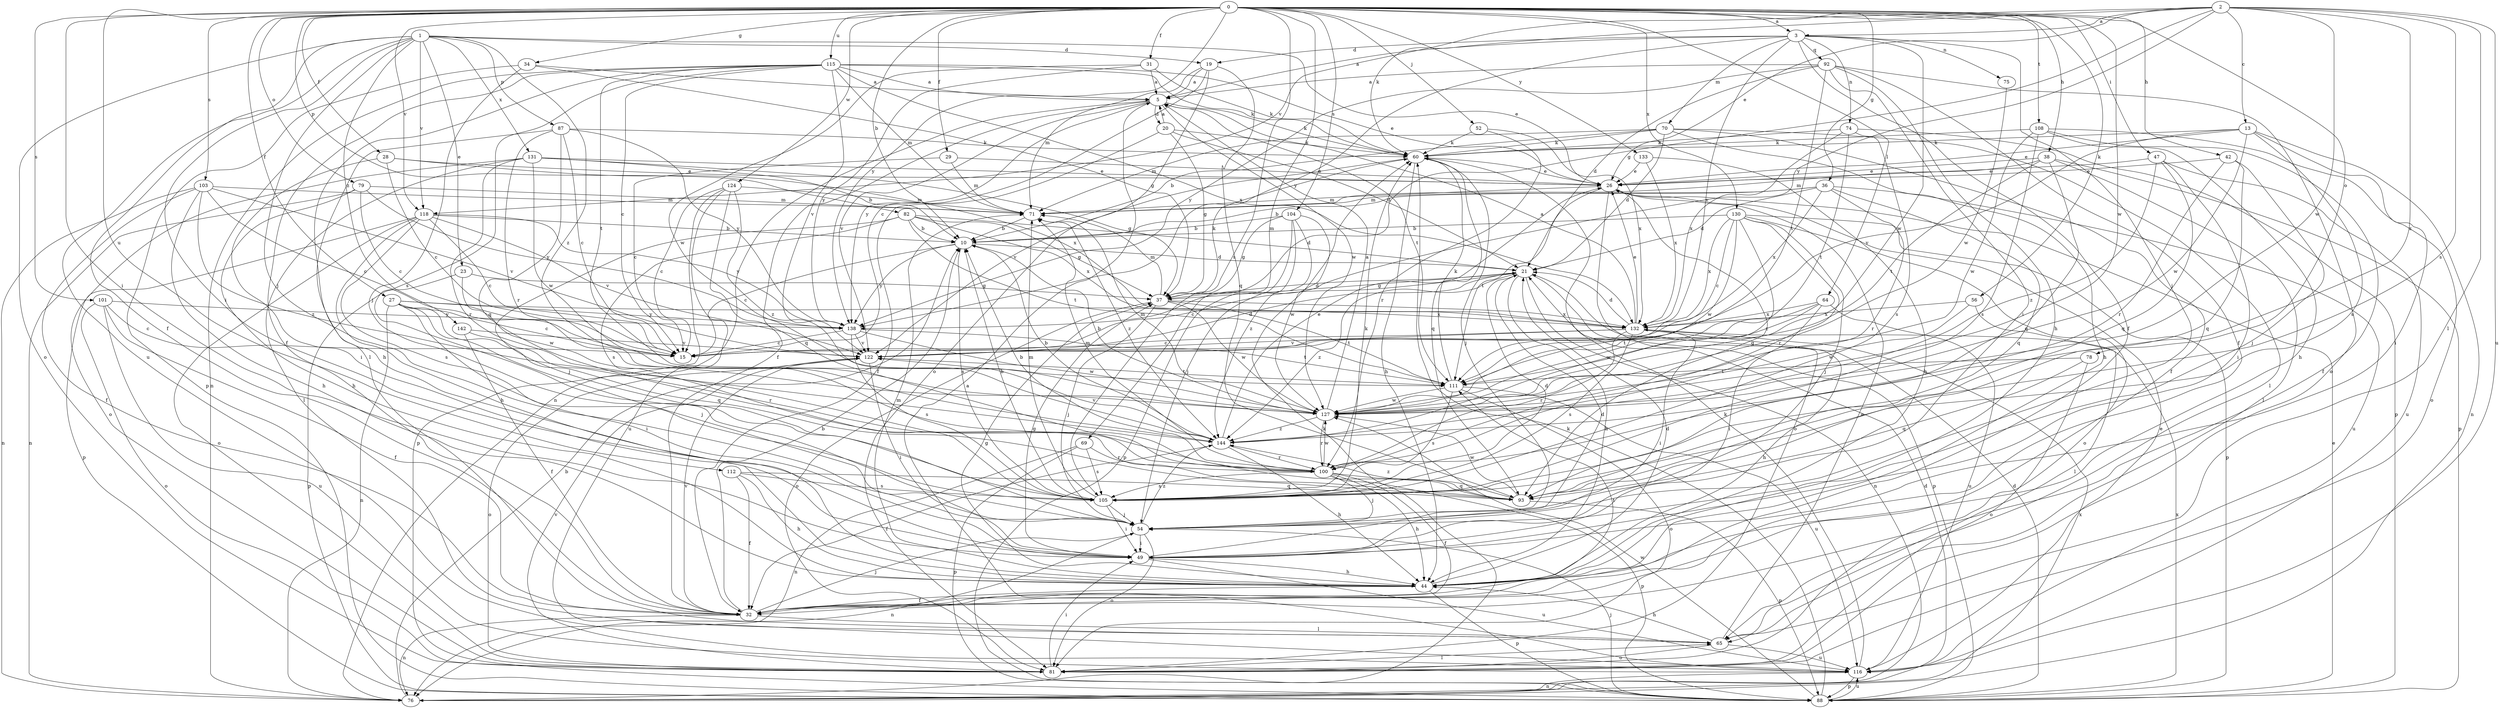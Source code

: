 strict digraph  {
0;
1;
2;
3;
5;
10;
13;
15;
19;
20;
21;
23;
26;
27;
28;
29;
31;
32;
34;
36;
37;
38;
42;
44;
47;
49;
52;
54;
56;
60;
64;
65;
69;
70;
71;
74;
75;
76;
78;
79;
81;
82;
87;
88;
92;
93;
100;
101;
103;
104;
105;
108;
111;
112;
115;
116;
118;
122;
124;
127;
130;
131;
132;
133;
138;
142;
144;
0 -> 3  [label=a];
0 -> 10  [label=b];
0 -> 27  [label=f];
0 -> 28  [label=f];
0 -> 29  [label=f];
0 -> 31  [label=f];
0 -> 34  [label=g];
0 -> 36  [label=g];
0 -> 38  [label=h];
0 -> 42  [label=h];
0 -> 47  [label=i];
0 -> 49  [label=i];
0 -> 52  [label=j];
0 -> 56  [label=k];
0 -> 64  [label=l];
0 -> 69  [label=m];
0 -> 78  [label=o];
0 -> 79  [label=o];
0 -> 82  [label=p];
0 -> 101  [label=s];
0 -> 103  [label=s];
0 -> 104  [label=s];
0 -> 105  [label=s];
0 -> 108  [label=t];
0 -> 112  [label=u];
0 -> 115  [label=u];
0 -> 118  [label=v];
0 -> 124  [label=w];
0 -> 127  [label=w];
0 -> 130  [label=x];
0 -> 133  [label=y];
0 -> 138  [label=y];
1 -> 19  [label=d];
1 -> 23  [label=e];
1 -> 26  [label=e];
1 -> 32  [label=f];
1 -> 49  [label=i];
1 -> 54  [label=j];
1 -> 81  [label=o];
1 -> 87  [label=p];
1 -> 116  [label=u];
1 -> 118  [label=v];
1 -> 131  [label=x];
1 -> 142  [label=z];
1 -> 144  [label=z];
2 -> 3  [label=a];
2 -> 13  [label=c];
2 -> 26  [label=e];
2 -> 37  [label=g];
2 -> 60  [label=k];
2 -> 65  [label=l];
2 -> 105  [label=s];
2 -> 116  [label=u];
2 -> 118  [label=v];
2 -> 127  [label=w];
2 -> 138  [label=y];
2 -> 144  [label=z];
3 -> 5  [label=a];
3 -> 19  [label=d];
3 -> 32  [label=f];
3 -> 54  [label=j];
3 -> 70  [label=m];
3 -> 74  [label=n];
3 -> 75  [label=n];
3 -> 92  [label=q];
3 -> 122  [label=v];
3 -> 127  [label=w];
3 -> 138  [label=y];
5 -> 20  [label=d];
5 -> 32  [label=f];
5 -> 60  [label=k];
5 -> 76  [label=n];
5 -> 111  [label=t];
5 -> 122  [label=v];
5 -> 127  [label=w];
5 -> 138  [label=y];
10 -> 15  [label=c];
10 -> 21  [label=d];
10 -> 105  [label=s];
10 -> 138  [label=y];
13 -> 26  [label=e];
13 -> 49  [label=i];
13 -> 60  [label=k];
13 -> 76  [label=n];
13 -> 105  [label=s];
13 -> 122  [label=v];
13 -> 127  [label=w];
19 -> 5  [label=a];
19 -> 15  [label=c];
19 -> 71  [label=m];
19 -> 81  [label=o];
19 -> 93  [label=q];
20 -> 5  [label=a];
20 -> 21  [label=d];
20 -> 32  [label=f];
20 -> 37  [label=g];
20 -> 60  [label=k];
21 -> 15  [label=c];
21 -> 37  [label=g];
21 -> 44  [label=h];
21 -> 76  [label=n];
21 -> 88  [label=p];
21 -> 144  [label=z];
23 -> 37  [label=g];
23 -> 88  [label=p];
23 -> 127  [label=w];
26 -> 71  [label=m];
26 -> 81  [label=o];
26 -> 93  [label=q];
26 -> 111  [label=t];
27 -> 15  [label=c];
27 -> 49  [label=i];
27 -> 54  [label=j];
27 -> 76  [label=n];
27 -> 93  [label=q];
27 -> 132  [label=x];
27 -> 138  [label=y];
28 -> 15  [label=c];
28 -> 26  [label=e];
28 -> 49  [label=i];
28 -> 132  [label=x];
29 -> 15  [label=c];
29 -> 26  [label=e];
29 -> 71  [label=m];
31 -> 5  [label=a];
31 -> 60  [label=k];
31 -> 127  [label=w];
31 -> 138  [label=y];
32 -> 10  [label=b];
32 -> 54  [label=j];
32 -> 65  [label=l];
32 -> 76  [label=n];
32 -> 111  [label=t];
32 -> 122  [label=v];
34 -> 5  [label=a];
34 -> 37  [label=g];
34 -> 54  [label=j];
34 -> 88  [label=p];
36 -> 10  [label=b];
36 -> 21  [label=d];
36 -> 71  [label=m];
36 -> 93  [label=q];
36 -> 100  [label=r];
36 -> 116  [label=u];
36 -> 132  [label=x];
37 -> 21  [label=d];
37 -> 54  [label=j];
37 -> 60  [label=k];
37 -> 71  [label=m];
37 -> 81  [label=o];
37 -> 111  [label=t];
37 -> 127  [label=w];
37 -> 132  [label=x];
38 -> 26  [label=e];
38 -> 65  [label=l];
38 -> 71  [label=m];
38 -> 88  [label=p];
38 -> 93  [label=q];
38 -> 111  [label=t];
42 -> 26  [label=e];
42 -> 54  [label=j];
42 -> 93  [label=q];
42 -> 100  [label=r];
44 -> 21  [label=d];
44 -> 32  [label=f];
44 -> 37  [label=g];
44 -> 71  [label=m];
44 -> 88  [label=p];
47 -> 26  [label=e];
47 -> 49  [label=i];
47 -> 93  [label=q];
47 -> 116  [label=u];
47 -> 144  [label=z];
49 -> 21  [label=d];
49 -> 37  [label=g];
49 -> 44  [label=h];
49 -> 116  [label=u];
52 -> 60  [label=k];
52 -> 100  [label=r];
52 -> 132  [label=x];
54 -> 49  [label=i];
54 -> 76  [label=n];
54 -> 81  [label=o];
54 -> 144  [label=z];
56 -> 65  [label=l];
56 -> 127  [label=w];
56 -> 132  [label=x];
60 -> 26  [label=e];
60 -> 44  [label=h];
60 -> 54  [label=j];
60 -> 93  [label=q];
60 -> 122  [label=v];
64 -> 49  [label=i];
64 -> 111  [label=t];
64 -> 116  [label=u];
64 -> 127  [label=w];
64 -> 132  [label=x];
65 -> 26  [label=e];
65 -> 44  [label=h];
65 -> 81  [label=o];
65 -> 116  [label=u];
69 -> 76  [label=n];
69 -> 88  [label=p];
69 -> 100  [label=r];
69 -> 105  [label=s];
70 -> 10  [label=b];
70 -> 21  [label=d];
70 -> 32  [label=f];
70 -> 44  [label=h];
70 -> 60  [label=k];
70 -> 65  [label=l];
70 -> 71  [label=m];
71 -> 10  [label=b];
71 -> 144  [label=z];
74 -> 60  [label=k];
74 -> 88  [label=p];
74 -> 105  [label=s];
74 -> 111  [label=t];
74 -> 132  [label=x];
75 -> 127  [label=w];
76 -> 10  [label=b];
76 -> 21  [label=d];
76 -> 60  [label=k];
76 -> 132  [label=x];
78 -> 81  [label=o];
78 -> 93  [label=q];
78 -> 111  [label=t];
79 -> 15  [label=c];
79 -> 44  [label=h];
79 -> 71  [label=m];
79 -> 76  [label=n];
79 -> 138  [label=y];
81 -> 49  [label=i];
81 -> 65  [label=l];
81 -> 122  [label=v];
82 -> 10  [label=b];
82 -> 21  [label=d];
82 -> 37  [label=g];
82 -> 54  [label=j];
82 -> 105  [label=s];
82 -> 111  [label=t];
82 -> 132  [label=x];
87 -> 15  [label=c];
87 -> 44  [label=h];
87 -> 60  [label=k];
87 -> 93  [label=q];
87 -> 100  [label=r];
87 -> 138  [label=y];
88 -> 21  [label=d];
88 -> 26  [label=e];
88 -> 54  [label=j];
88 -> 60  [label=k];
88 -> 116  [label=u];
88 -> 127  [label=w];
88 -> 132  [label=x];
92 -> 5  [label=a];
92 -> 21  [label=d];
92 -> 32  [label=f];
92 -> 44  [label=h];
92 -> 49  [label=i];
92 -> 81  [label=o];
92 -> 111  [label=t];
92 -> 138  [label=y];
93 -> 88  [label=p];
93 -> 127  [label=w];
93 -> 144  [label=z];
100 -> 10  [label=b];
100 -> 32  [label=f];
100 -> 44  [label=h];
100 -> 54  [label=j];
100 -> 71  [label=m];
100 -> 88  [label=p];
100 -> 93  [label=q];
100 -> 105  [label=s];
100 -> 127  [label=w];
101 -> 15  [label=c];
101 -> 32  [label=f];
101 -> 81  [label=o];
101 -> 116  [label=u];
101 -> 138  [label=y];
103 -> 15  [label=c];
103 -> 32  [label=f];
103 -> 44  [label=h];
103 -> 71  [label=m];
103 -> 76  [label=n];
103 -> 122  [label=v];
103 -> 144  [label=z];
104 -> 10  [label=b];
104 -> 37  [label=g];
104 -> 54  [label=j];
104 -> 88  [label=p];
104 -> 127  [label=w];
104 -> 144  [label=z];
105 -> 10  [label=b];
105 -> 21  [label=d];
105 -> 49  [label=i];
105 -> 54  [label=j];
105 -> 60  [label=k];
105 -> 71  [label=m];
108 -> 32  [label=f];
108 -> 44  [label=h];
108 -> 60  [label=k];
108 -> 81  [label=o];
108 -> 105  [label=s];
108 -> 127  [label=w];
111 -> 60  [label=k];
111 -> 81  [label=o];
111 -> 105  [label=s];
111 -> 116  [label=u];
111 -> 127  [label=w];
112 -> 32  [label=f];
112 -> 44  [label=h];
112 -> 93  [label=q];
112 -> 105  [label=s];
115 -> 5  [label=a];
115 -> 15  [label=c];
115 -> 26  [label=e];
115 -> 32  [label=f];
115 -> 60  [label=k];
115 -> 65  [label=l];
115 -> 71  [label=m];
115 -> 76  [label=n];
115 -> 105  [label=s];
115 -> 111  [label=t];
115 -> 122  [label=v];
115 -> 132  [label=x];
116 -> 5  [label=a];
116 -> 26  [label=e];
116 -> 60  [label=k];
116 -> 76  [label=n];
116 -> 88  [label=p];
118 -> 10  [label=b];
118 -> 15  [label=c];
118 -> 44  [label=h];
118 -> 81  [label=o];
118 -> 88  [label=p];
118 -> 105  [label=s];
118 -> 122  [label=v];
118 -> 138  [label=y];
122 -> 21  [label=d];
122 -> 49  [label=i];
122 -> 81  [label=o];
122 -> 111  [label=t];
124 -> 15  [label=c];
124 -> 71  [label=m];
124 -> 88  [label=p];
124 -> 93  [label=q];
124 -> 116  [label=u];
124 -> 144  [label=z];
127 -> 5  [label=a];
127 -> 10  [label=b];
127 -> 71  [label=m];
127 -> 100  [label=r];
127 -> 144  [label=z];
130 -> 10  [label=b];
130 -> 15  [label=c];
130 -> 54  [label=j];
130 -> 81  [label=o];
130 -> 88  [label=p];
130 -> 100  [label=r];
130 -> 127  [label=w];
130 -> 132  [label=x];
130 -> 144  [label=z];
131 -> 10  [label=b];
131 -> 26  [label=e];
131 -> 37  [label=g];
131 -> 65  [label=l];
131 -> 81  [label=o];
131 -> 100  [label=r];
131 -> 127  [label=w];
132 -> 5  [label=a];
132 -> 15  [label=c];
132 -> 21  [label=d];
132 -> 26  [label=e];
132 -> 44  [label=h];
132 -> 49  [label=i];
132 -> 100  [label=r];
132 -> 105  [label=s];
132 -> 122  [label=v];
133 -> 26  [label=e];
133 -> 44  [label=h];
133 -> 132  [label=x];
138 -> 15  [label=c];
138 -> 105  [label=s];
138 -> 111  [label=t];
138 -> 122  [label=v];
138 -> 127  [label=w];
142 -> 32  [label=f];
142 -> 100  [label=r];
142 -> 122  [label=v];
144 -> 10  [label=b];
144 -> 26  [label=e];
144 -> 32  [label=f];
144 -> 44  [label=h];
144 -> 100  [label=r];
144 -> 122  [label=v];
}
